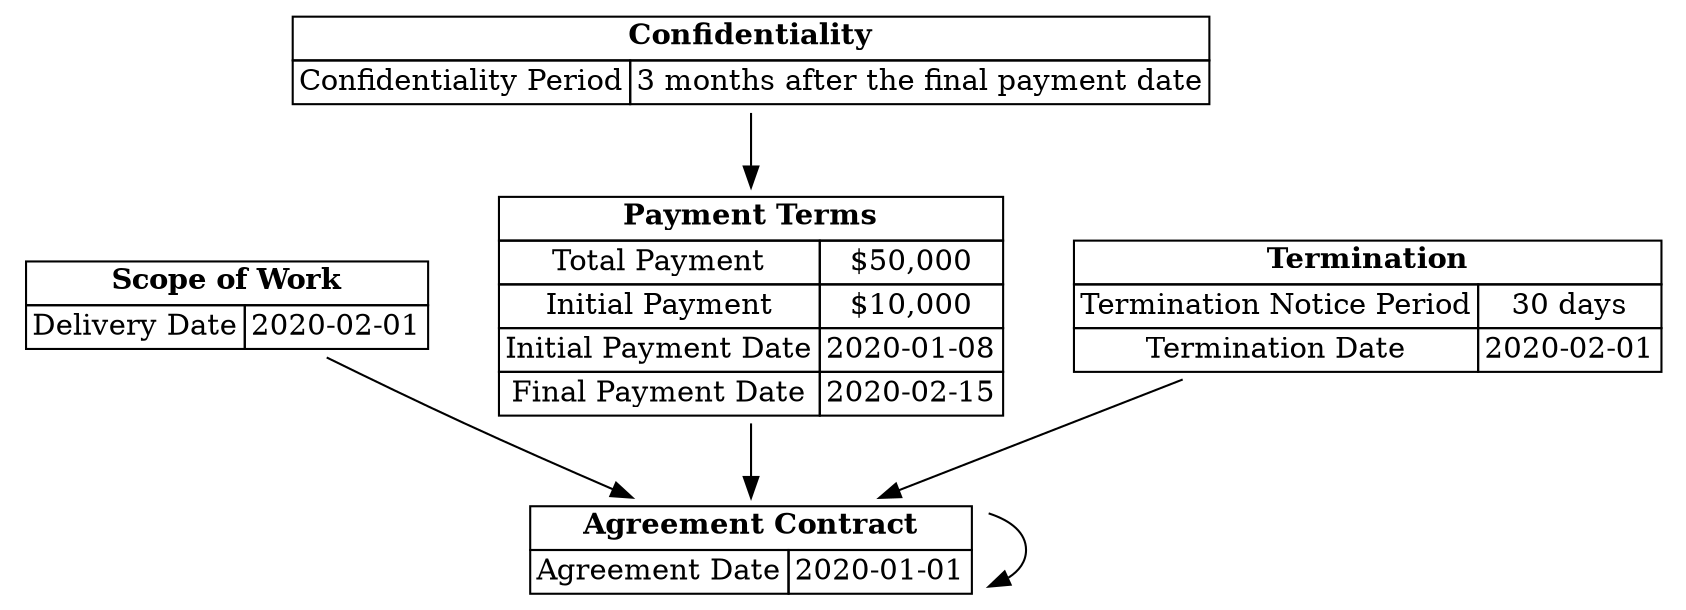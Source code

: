 // Entity Graph
digraph {
	node [shape=plaintext]
	1 [label=<<table border='0' cellborder='1' cellspacing='0'><tr><td colspan='2'><b>Agreement Contract</b></td></tr><tr><td>Agreement Date</td><td>2020-01-01</td></tr></table>>]
	2 [label=<<table border='0' cellborder='1' cellspacing='0'><tr><td colspan='2'><b>Scope of Work</b></td></tr><tr><td>Delivery Date</td><td>2020-02-01</td></tr></table>>]
	3 [label=<<table border='0' cellborder='1' cellspacing='0'><tr><td colspan='2'><b>Payment Terms</b></td></tr><tr><td>Total Payment</td><td>$50,000</td></tr><tr><td>Initial Payment</td><td>$10,000</td></tr><tr><td>Initial Payment Date</td><td>2020-01-08</td></tr><tr><td>Final Payment Date</td><td>2020-02-15</td></tr></table>>]
	4 [label=<<table border='0' cellborder='1' cellspacing='0'><tr><td colspan='2'><b>Confidentiality</b></td></tr><tr><td>Confidentiality Period</td><td>3 months after the final payment date</td></tr></table>>]
	5 [label=<<table border='0' cellborder='1' cellspacing='0'><tr><td colspan='2'><b>Termination</b></td></tr><tr><td>Termination Notice Period</td><td>30 days</td></tr><tr><td>Termination Date</td><td>2020-02-01</td></tr></table>>]
	1 -> 1
	2 -> 1
	3 -> 1
	4 -> 3
	5 -> 1
}
